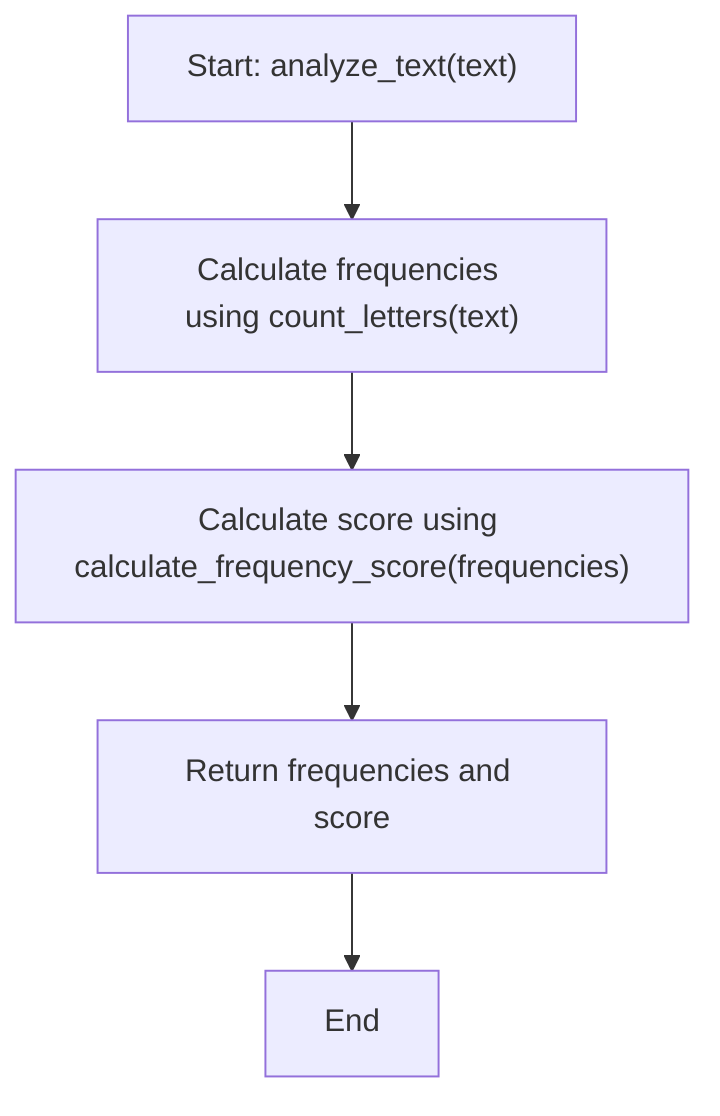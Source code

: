 graph TD;
    A["Start: analyze_text(text)"] --> B["Calculate frequencies using count_letters(text)"]
    B --> C["Calculate score using calculate_frequency_score(frequencies)"]
    C --> D["Return frequencies and score"]
    D --> E["End"]